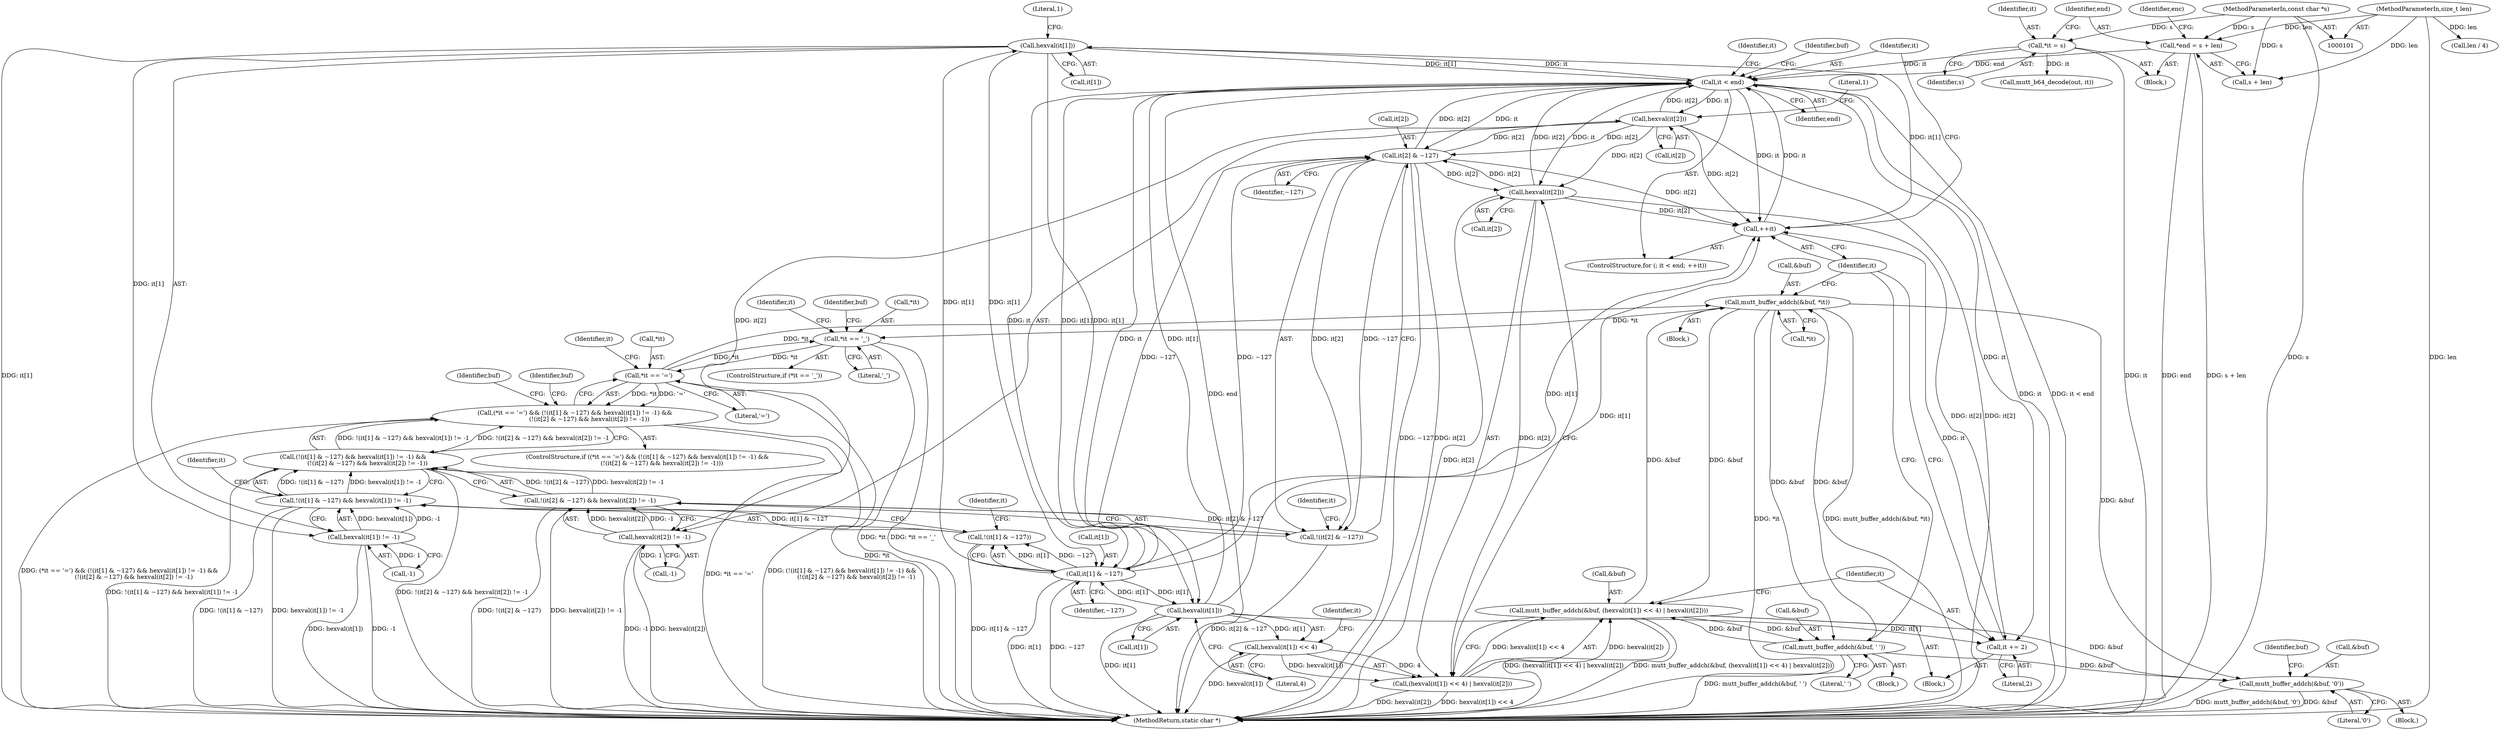 digraph "0_neomutt_6f163e07ae68654d7ac5268cbb7565f6df79ad85_2@array" {
"1000157" [label="(Call,hexval(it[1]))"];
"1000125" [label="(Call,it < end)"];
"1000171" [label="(Call,hexval(it[2]))"];
"1000165" [label="(Call,it[2] & ~127)"];
"1000188" [label="(Call,hexval(it[2]))"];
"1000151" [label="(Call,it[1] & ~127)"];
"1000157" [label="(Call,hexval(it[1]))"];
"1000183" [label="(Call,hexval(it[1]))"];
"1000107" [label="(Call,*it = s)"];
"1000102" [label="(MethodParameterIn,const char *s)"];
"1000128" [label="(Call,++it)"];
"1000192" [label="(Call,it += 2)"];
"1000111" [label="(Call,*end = s + len)"];
"1000103" [label="(MethodParameterIn,size_t len)"];
"1000150" [label="(Call,!(it[1] & ~127))"];
"1000149" [label="(Call,!(it[1] & ~127) && hexval(it[1]) != -1)"];
"1000148" [label="(Call,(!(it[1] & ~127) && hexval(it[1]) != -1) &&\n               (!(it[2] & ~127) && hexval(it[2]) != -1))"];
"1000143" [label="(Call,(*it == '=') && (!(it[1] & ~127) && hexval(it[1]) != -1) &&\n               (!(it[2] & ~127) && hexval(it[2]) != -1))"];
"1000156" [label="(Call,hexval(it[1]) != -1)"];
"1000182" [label="(Call,hexval(it[1]) << 4)"];
"1000181" [label="(Call,(hexval(it[1]) << 4) | hexval(it[2]))"];
"1000178" [label="(Call,mutt_buffer_addch(&buf, (hexval(it[1]) << 4) | hexval(it[2])))"];
"1000137" [label="(Call,mutt_buffer_addch(&buf, ' '))"];
"1000197" [label="(Call,mutt_buffer_addch(&buf, *it))"];
"1000132" [label="(Call,*it == '_')"];
"1000144" [label="(Call,*it == '=')"];
"1000202" [label="(Call,mutt_buffer_addch(&buf, '\0'))"];
"1000164" [label="(Call,!(it[2] & ~127))"];
"1000163" [label="(Call,!(it[2] & ~127) && hexval(it[2]) != -1)"];
"1000170" [label="(Call,hexval(it[2]) != -1)"];
"1000108" [label="(Identifier,it)"];
"1000189" [label="(Call,it[2])"];
"1000109" [label="(Identifier,s)"];
"1000199" [label="(Identifier,buf)"];
"1000197" [label="(Call,mutt_buffer_addch(&buf, *it))"];
"1000120" [label="(Block,)"];
"1000180" [label="(Identifier,buf)"];
"1000127" [label="(Identifier,end)"];
"1000230" [label="(Call,mutt_b64_decode(out, it))"];
"1000137" [label="(Call,mutt_buffer_addch(&buf, ' '))"];
"1000176" [label="(Literal,1)"];
"1000187" [label="(Literal,4)"];
"1000131" [label="(ControlStructure,if (*it == '_'))"];
"1000128" [label="(Call,++it)"];
"1000175" [label="(Call,-1)"];
"1000161" [label="(Call,-1)"];
"1000158" [label="(Call,it[1])"];
"1000134" [label="(Identifier,it)"];
"1000139" [label="(Identifier,buf)"];
"1000103" [label="(MethodParameterIn,size_t len)"];
"1000162" [label="(Literal,1)"];
"1000153" [label="(Identifier,it)"];
"1000188" [label="(Call,hexval(it[2]))"];
"1000125" [label="(Call,it < end)"];
"1000102" [label="(MethodParameterIn,const char *s)"];
"1000204" [label="(Identifier,buf)"];
"1000182" [label="(Call,hexval(it[1]) << 4)"];
"1000179" [label="(Call,&buf)"];
"1000136" [label="(Block,)"];
"1000144" [label="(Call,*it == '=')"];
"1000205" [label="(Literal,'\0')"];
"1000118" [label="(Identifier,enc)"];
"1000178" [label="(Call,mutt_buffer_addch(&buf, (hexval(it[1]) << 4) | hexval(it[2])))"];
"1000255" [label="(MethodReturn,static char *)"];
"1000173" [label="(Identifier,it)"];
"1000147" [label="(Literal,'=')"];
"1000150" [label="(Call,!(it[1] & ~127))"];
"1000112" [label="(Identifier,end)"];
"1000200" [label="(Call,*it)"];
"1000159" [label="(Identifier,it)"];
"1000165" [label="(Call,it[2] & ~127)"];
"1000172" [label="(Call,it[2])"];
"1000169" [label="(Identifier,~127)"];
"1000164" [label="(Call,!(it[2] & ~127))"];
"1000143" [label="(Call,(*it == '=') && (!(it[1] & ~127) && hexval(it[1]) != -1) &&\n               (!(it[2] & ~127) && hexval(it[2]) != -1))"];
"1000126" [label="(Identifier,it)"];
"1000132" [label="(Call,*it == '_')"];
"1000105" [label="(Block,)"];
"1000140" [label="(Literal,' ')"];
"1000184" [label="(Call,it[1])"];
"1000142" [label="(ControlStructure,if ((*it == '=') && (!(it[1] & ~127) && hexval(it[1]) != -1) &&\n               (!(it[2] & ~127) && hexval(it[2]) != -1)))"];
"1000151" [label="(Call,it[1] & ~127)"];
"1000166" [label="(Call,it[2])"];
"1000133" [label="(Call,*it)"];
"1000113" [label="(Call,s + len)"];
"1000193" [label="(Identifier,it)"];
"1000129" [label="(Identifier,it)"];
"1000190" [label="(Identifier,it)"];
"1000208" [label="(Identifier,buf)"];
"1000156" [label="(Call,hexval(it[1]) != -1)"];
"1000198" [label="(Call,&buf)"];
"1000192" [label="(Call,it += 2)"];
"1000183" [label="(Call,hexval(it[1]))"];
"1000107" [label="(Call,*it = s)"];
"1000203" [label="(Call,&buf)"];
"1000177" [label="(Block,)"];
"1000155" [label="(Identifier,~127)"];
"1000171" [label="(Call,hexval(it[2]))"];
"1000202" [label="(Call,mutt_buffer_addch(&buf, '\0'))"];
"1000146" [label="(Identifier,it)"];
"1000111" [label="(Call,*end = s + len)"];
"1000138" [label="(Call,&buf)"];
"1000170" [label="(Call,hexval(it[2]) != -1)"];
"1000145" [label="(Call,*it)"];
"1000163" [label="(Call,!(it[2] & ~127) && hexval(it[2]) != -1)"];
"1000223" [label="(Call,len / 4)"];
"1000157" [label="(Call,hexval(it[1]))"];
"1000167" [label="(Identifier,it)"];
"1000194" [label="(Literal,2)"];
"1000196" [label="(Block,)"];
"1000124" [label="(ControlStructure,for (; it < end; ++it))"];
"1000135" [label="(Literal,'_')"];
"1000152" [label="(Call,it[1])"];
"1000149" [label="(Call,!(it[1] & ~127) && hexval(it[1]) != -1)"];
"1000181" [label="(Call,(hexval(it[1]) << 4) | hexval(it[2]))"];
"1000148" [label="(Call,(!(it[1] & ~127) && hexval(it[1]) != -1) &&\n               (!(it[2] & ~127) && hexval(it[2]) != -1))"];
"1000157" -> "1000156"  [label="AST: "];
"1000157" -> "1000158"  [label="CFG: "];
"1000158" -> "1000157"  [label="AST: "];
"1000162" -> "1000157"  [label="CFG: "];
"1000157" -> "1000255"  [label="DDG: it[1]"];
"1000157" -> "1000125"  [label="DDG: it[1]"];
"1000157" -> "1000128"  [label="DDG: it[1]"];
"1000157" -> "1000151"  [label="DDG: it[1]"];
"1000157" -> "1000156"  [label="DDG: it[1]"];
"1000125" -> "1000157"  [label="DDG: it"];
"1000151" -> "1000157"  [label="DDG: it[1]"];
"1000157" -> "1000183"  [label="DDG: it[1]"];
"1000125" -> "1000124"  [label="AST: "];
"1000125" -> "1000127"  [label="CFG: "];
"1000126" -> "1000125"  [label="AST: "];
"1000127" -> "1000125"  [label="AST: "];
"1000134" -> "1000125"  [label="CFG: "];
"1000204" -> "1000125"  [label="CFG: "];
"1000125" -> "1000255"  [label="DDG: end"];
"1000125" -> "1000255"  [label="DDG: it"];
"1000125" -> "1000255"  [label="DDG: it < end"];
"1000171" -> "1000125"  [label="DDG: it[2]"];
"1000107" -> "1000125"  [label="DDG: it"];
"1000188" -> "1000125"  [label="DDG: it[2]"];
"1000165" -> "1000125"  [label="DDG: it[2]"];
"1000183" -> "1000125"  [label="DDG: it[1]"];
"1000151" -> "1000125"  [label="DDG: it[1]"];
"1000128" -> "1000125"  [label="DDG: it"];
"1000111" -> "1000125"  [label="DDG: end"];
"1000125" -> "1000128"  [label="DDG: it"];
"1000125" -> "1000151"  [label="DDG: it"];
"1000125" -> "1000165"  [label="DDG: it"];
"1000125" -> "1000171"  [label="DDG: it"];
"1000125" -> "1000183"  [label="DDG: it"];
"1000125" -> "1000188"  [label="DDG: it"];
"1000125" -> "1000192"  [label="DDG: it"];
"1000171" -> "1000170"  [label="AST: "];
"1000171" -> "1000172"  [label="CFG: "];
"1000172" -> "1000171"  [label="AST: "];
"1000176" -> "1000171"  [label="CFG: "];
"1000171" -> "1000255"  [label="DDG: it[2]"];
"1000171" -> "1000128"  [label="DDG: it[2]"];
"1000171" -> "1000165"  [label="DDG: it[2]"];
"1000171" -> "1000170"  [label="DDG: it[2]"];
"1000165" -> "1000171"  [label="DDG: it[2]"];
"1000171" -> "1000188"  [label="DDG: it[2]"];
"1000165" -> "1000164"  [label="AST: "];
"1000165" -> "1000169"  [label="CFG: "];
"1000166" -> "1000165"  [label="AST: "];
"1000169" -> "1000165"  [label="AST: "];
"1000164" -> "1000165"  [label="CFG: "];
"1000165" -> "1000255"  [label="DDG: ~127"];
"1000165" -> "1000255"  [label="DDG: it[2]"];
"1000165" -> "1000128"  [label="DDG: it[2]"];
"1000165" -> "1000151"  [label="DDG: ~127"];
"1000165" -> "1000164"  [label="DDG: it[2]"];
"1000165" -> "1000164"  [label="DDG: ~127"];
"1000188" -> "1000165"  [label="DDG: it[2]"];
"1000151" -> "1000165"  [label="DDG: ~127"];
"1000165" -> "1000188"  [label="DDG: it[2]"];
"1000188" -> "1000181"  [label="AST: "];
"1000188" -> "1000189"  [label="CFG: "];
"1000189" -> "1000188"  [label="AST: "];
"1000181" -> "1000188"  [label="CFG: "];
"1000188" -> "1000255"  [label="DDG: it[2]"];
"1000188" -> "1000128"  [label="DDG: it[2]"];
"1000188" -> "1000181"  [label="DDG: it[2]"];
"1000188" -> "1000192"  [label="DDG: it[2]"];
"1000151" -> "1000150"  [label="AST: "];
"1000151" -> "1000155"  [label="CFG: "];
"1000152" -> "1000151"  [label="AST: "];
"1000155" -> "1000151"  [label="AST: "];
"1000150" -> "1000151"  [label="CFG: "];
"1000151" -> "1000255"  [label="DDG: it[1]"];
"1000151" -> "1000255"  [label="DDG: ~127"];
"1000151" -> "1000128"  [label="DDG: it[1]"];
"1000151" -> "1000150"  [label="DDG: it[1]"];
"1000151" -> "1000150"  [label="DDG: ~127"];
"1000183" -> "1000151"  [label="DDG: it[1]"];
"1000151" -> "1000183"  [label="DDG: it[1]"];
"1000183" -> "1000182"  [label="AST: "];
"1000183" -> "1000184"  [label="CFG: "];
"1000184" -> "1000183"  [label="AST: "];
"1000187" -> "1000183"  [label="CFG: "];
"1000183" -> "1000255"  [label="DDG: it[1]"];
"1000183" -> "1000128"  [label="DDG: it[1]"];
"1000183" -> "1000182"  [label="DDG: it[1]"];
"1000183" -> "1000192"  [label="DDG: it[1]"];
"1000107" -> "1000105"  [label="AST: "];
"1000107" -> "1000109"  [label="CFG: "];
"1000108" -> "1000107"  [label="AST: "];
"1000109" -> "1000107"  [label="AST: "];
"1000112" -> "1000107"  [label="CFG: "];
"1000107" -> "1000255"  [label="DDG: it"];
"1000102" -> "1000107"  [label="DDG: s"];
"1000107" -> "1000230"  [label="DDG: it"];
"1000102" -> "1000101"  [label="AST: "];
"1000102" -> "1000255"  [label="DDG: s"];
"1000102" -> "1000111"  [label="DDG: s"];
"1000102" -> "1000113"  [label="DDG: s"];
"1000128" -> "1000124"  [label="AST: "];
"1000128" -> "1000129"  [label="CFG: "];
"1000129" -> "1000128"  [label="AST: "];
"1000126" -> "1000128"  [label="CFG: "];
"1000192" -> "1000128"  [label="DDG: it"];
"1000192" -> "1000177"  [label="AST: "];
"1000192" -> "1000194"  [label="CFG: "];
"1000193" -> "1000192"  [label="AST: "];
"1000194" -> "1000192"  [label="AST: "];
"1000129" -> "1000192"  [label="CFG: "];
"1000111" -> "1000105"  [label="AST: "];
"1000111" -> "1000113"  [label="CFG: "];
"1000112" -> "1000111"  [label="AST: "];
"1000113" -> "1000111"  [label="AST: "];
"1000118" -> "1000111"  [label="CFG: "];
"1000111" -> "1000255"  [label="DDG: end"];
"1000111" -> "1000255"  [label="DDG: s + len"];
"1000103" -> "1000111"  [label="DDG: len"];
"1000103" -> "1000101"  [label="AST: "];
"1000103" -> "1000255"  [label="DDG: len"];
"1000103" -> "1000113"  [label="DDG: len"];
"1000103" -> "1000223"  [label="DDG: len"];
"1000150" -> "1000149"  [label="AST: "];
"1000159" -> "1000150"  [label="CFG: "];
"1000149" -> "1000150"  [label="CFG: "];
"1000150" -> "1000255"  [label="DDG: it[1] & ~127"];
"1000150" -> "1000149"  [label="DDG: it[1] & ~127"];
"1000149" -> "1000148"  [label="AST: "];
"1000149" -> "1000156"  [label="CFG: "];
"1000156" -> "1000149"  [label="AST: "];
"1000167" -> "1000149"  [label="CFG: "];
"1000148" -> "1000149"  [label="CFG: "];
"1000149" -> "1000255"  [label="DDG: !(it[1] & ~127)"];
"1000149" -> "1000255"  [label="DDG: hexval(it[1]) != -1"];
"1000149" -> "1000148"  [label="DDG: !(it[1] & ~127)"];
"1000149" -> "1000148"  [label="DDG: hexval(it[1]) != -1"];
"1000156" -> "1000149"  [label="DDG: hexval(it[1])"];
"1000156" -> "1000149"  [label="DDG: -1"];
"1000148" -> "1000143"  [label="AST: "];
"1000148" -> "1000163"  [label="CFG: "];
"1000163" -> "1000148"  [label="AST: "];
"1000143" -> "1000148"  [label="CFG: "];
"1000148" -> "1000255"  [label="DDG: !(it[2] & ~127) && hexval(it[2]) != -1"];
"1000148" -> "1000255"  [label="DDG: !(it[1] & ~127) && hexval(it[1]) != -1"];
"1000148" -> "1000143"  [label="DDG: !(it[1] & ~127) && hexval(it[1]) != -1"];
"1000148" -> "1000143"  [label="DDG: !(it[2] & ~127) && hexval(it[2]) != -1"];
"1000163" -> "1000148"  [label="DDG: !(it[2] & ~127)"];
"1000163" -> "1000148"  [label="DDG: hexval(it[2]) != -1"];
"1000143" -> "1000142"  [label="AST: "];
"1000143" -> "1000144"  [label="CFG: "];
"1000144" -> "1000143"  [label="AST: "];
"1000180" -> "1000143"  [label="CFG: "];
"1000199" -> "1000143"  [label="CFG: "];
"1000143" -> "1000255"  [label="DDG: *it == '='"];
"1000143" -> "1000255"  [label="DDG: (!(it[1] & ~127) && hexval(it[1]) != -1) &&\n               (!(it[2] & ~127) && hexval(it[2]) != -1)"];
"1000143" -> "1000255"  [label="DDG: (*it == '=') && (!(it[1] & ~127) && hexval(it[1]) != -1) &&\n               (!(it[2] & ~127) && hexval(it[2]) != -1)"];
"1000144" -> "1000143"  [label="DDG: *it"];
"1000144" -> "1000143"  [label="DDG: '='"];
"1000156" -> "1000161"  [label="CFG: "];
"1000161" -> "1000156"  [label="AST: "];
"1000156" -> "1000255"  [label="DDG: hexval(it[1])"];
"1000156" -> "1000255"  [label="DDG: -1"];
"1000161" -> "1000156"  [label="DDG: 1"];
"1000182" -> "1000181"  [label="AST: "];
"1000182" -> "1000187"  [label="CFG: "];
"1000187" -> "1000182"  [label="AST: "];
"1000190" -> "1000182"  [label="CFG: "];
"1000182" -> "1000255"  [label="DDG: hexval(it[1])"];
"1000182" -> "1000181"  [label="DDG: hexval(it[1])"];
"1000182" -> "1000181"  [label="DDG: 4"];
"1000181" -> "1000178"  [label="AST: "];
"1000178" -> "1000181"  [label="CFG: "];
"1000181" -> "1000255"  [label="DDG: hexval(it[1]) << 4"];
"1000181" -> "1000255"  [label="DDG: hexval(it[2])"];
"1000181" -> "1000178"  [label="DDG: hexval(it[1]) << 4"];
"1000181" -> "1000178"  [label="DDG: hexval(it[2])"];
"1000178" -> "1000177"  [label="AST: "];
"1000179" -> "1000178"  [label="AST: "];
"1000193" -> "1000178"  [label="CFG: "];
"1000178" -> "1000255"  [label="DDG: (hexval(it[1]) << 4) | hexval(it[2])"];
"1000178" -> "1000255"  [label="DDG: mutt_buffer_addch(&buf, (hexval(it[1]) << 4) | hexval(it[2]))"];
"1000178" -> "1000137"  [label="DDG: &buf"];
"1000137" -> "1000178"  [label="DDG: &buf"];
"1000197" -> "1000178"  [label="DDG: &buf"];
"1000178" -> "1000197"  [label="DDG: &buf"];
"1000178" -> "1000202"  [label="DDG: &buf"];
"1000137" -> "1000136"  [label="AST: "];
"1000137" -> "1000140"  [label="CFG: "];
"1000138" -> "1000137"  [label="AST: "];
"1000140" -> "1000137"  [label="AST: "];
"1000129" -> "1000137"  [label="CFG: "];
"1000137" -> "1000255"  [label="DDG: mutt_buffer_addch(&buf, ' ')"];
"1000197" -> "1000137"  [label="DDG: &buf"];
"1000137" -> "1000197"  [label="DDG: &buf"];
"1000137" -> "1000202"  [label="DDG: &buf"];
"1000197" -> "1000196"  [label="AST: "];
"1000197" -> "1000200"  [label="CFG: "];
"1000198" -> "1000197"  [label="AST: "];
"1000200" -> "1000197"  [label="AST: "];
"1000129" -> "1000197"  [label="CFG: "];
"1000197" -> "1000255"  [label="DDG: *it"];
"1000197" -> "1000255"  [label="DDG: mutt_buffer_addch(&buf, *it)"];
"1000197" -> "1000132"  [label="DDG: *it"];
"1000144" -> "1000197"  [label="DDG: *it"];
"1000197" -> "1000202"  [label="DDG: &buf"];
"1000132" -> "1000131"  [label="AST: "];
"1000132" -> "1000135"  [label="CFG: "];
"1000133" -> "1000132"  [label="AST: "];
"1000135" -> "1000132"  [label="AST: "];
"1000139" -> "1000132"  [label="CFG: "];
"1000146" -> "1000132"  [label="CFG: "];
"1000132" -> "1000255"  [label="DDG: *it == '_'"];
"1000132" -> "1000255"  [label="DDG: *it"];
"1000144" -> "1000132"  [label="DDG: *it"];
"1000132" -> "1000144"  [label="DDG: *it"];
"1000144" -> "1000147"  [label="CFG: "];
"1000145" -> "1000144"  [label="AST: "];
"1000147" -> "1000144"  [label="AST: "];
"1000153" -> "1000144"  [label="CFG: "];
"1000144" -> "1000255"  [label="DDG: *it"];
"1000202" -> "1000120"  [label="AST: "];
"1000202" -> "1000205"  [label="CFG: "];
"1000203" -> "1000202"  [label="AST: "];
"1000205" -> "1000202"  [label="AST: "];
"1000208" -> "1000202"  [label="CFG: "];
"1000202" -> "1000255"  [label="DDG: &buf"];
"1000202" -> "1000255"  [label="DDG: mutt_buffer_addch(&buf, '\0')"];
"1000164" -> "1000163"  [label="AST: "];
"1000173" -> "1000164"  [label="CFG: "];
"1000163" -> "1000164"  [label="CFG: "];
"1000164" -> "1000255"  [label="DDG: it[2] & ~127"];
"1000164" -> "1000163"  [label="DDG: it[2] & ~127"];
"1000163" -> "1000170"  [label="CFG: "];
"1000170" -> "1000163"  [label="AST: "];
"1000163" -> "1000255"  [label="DDG: !(it[2] & ~127)"];
"1000163" -> "1000255"  [label="DDG: hexval(it[2]) != -1"];
"1000170" -> "1000163"  [label="DDG: hexval(it[2])"];
"1000170" -> "1000163"  [label="DDG: -1"];
"1000170" -> "1000175"  [label="CFG: "];
"1000175" -> "1000170"  [label="AST: "];
"1000170" -> "1000255"  [label="DDG: hexval(it[2])"];
"1000170" -> "1000255"  [label="DDG: -1"];
"1000175" -> "1000170"  [label="DDG: 1"];
}
